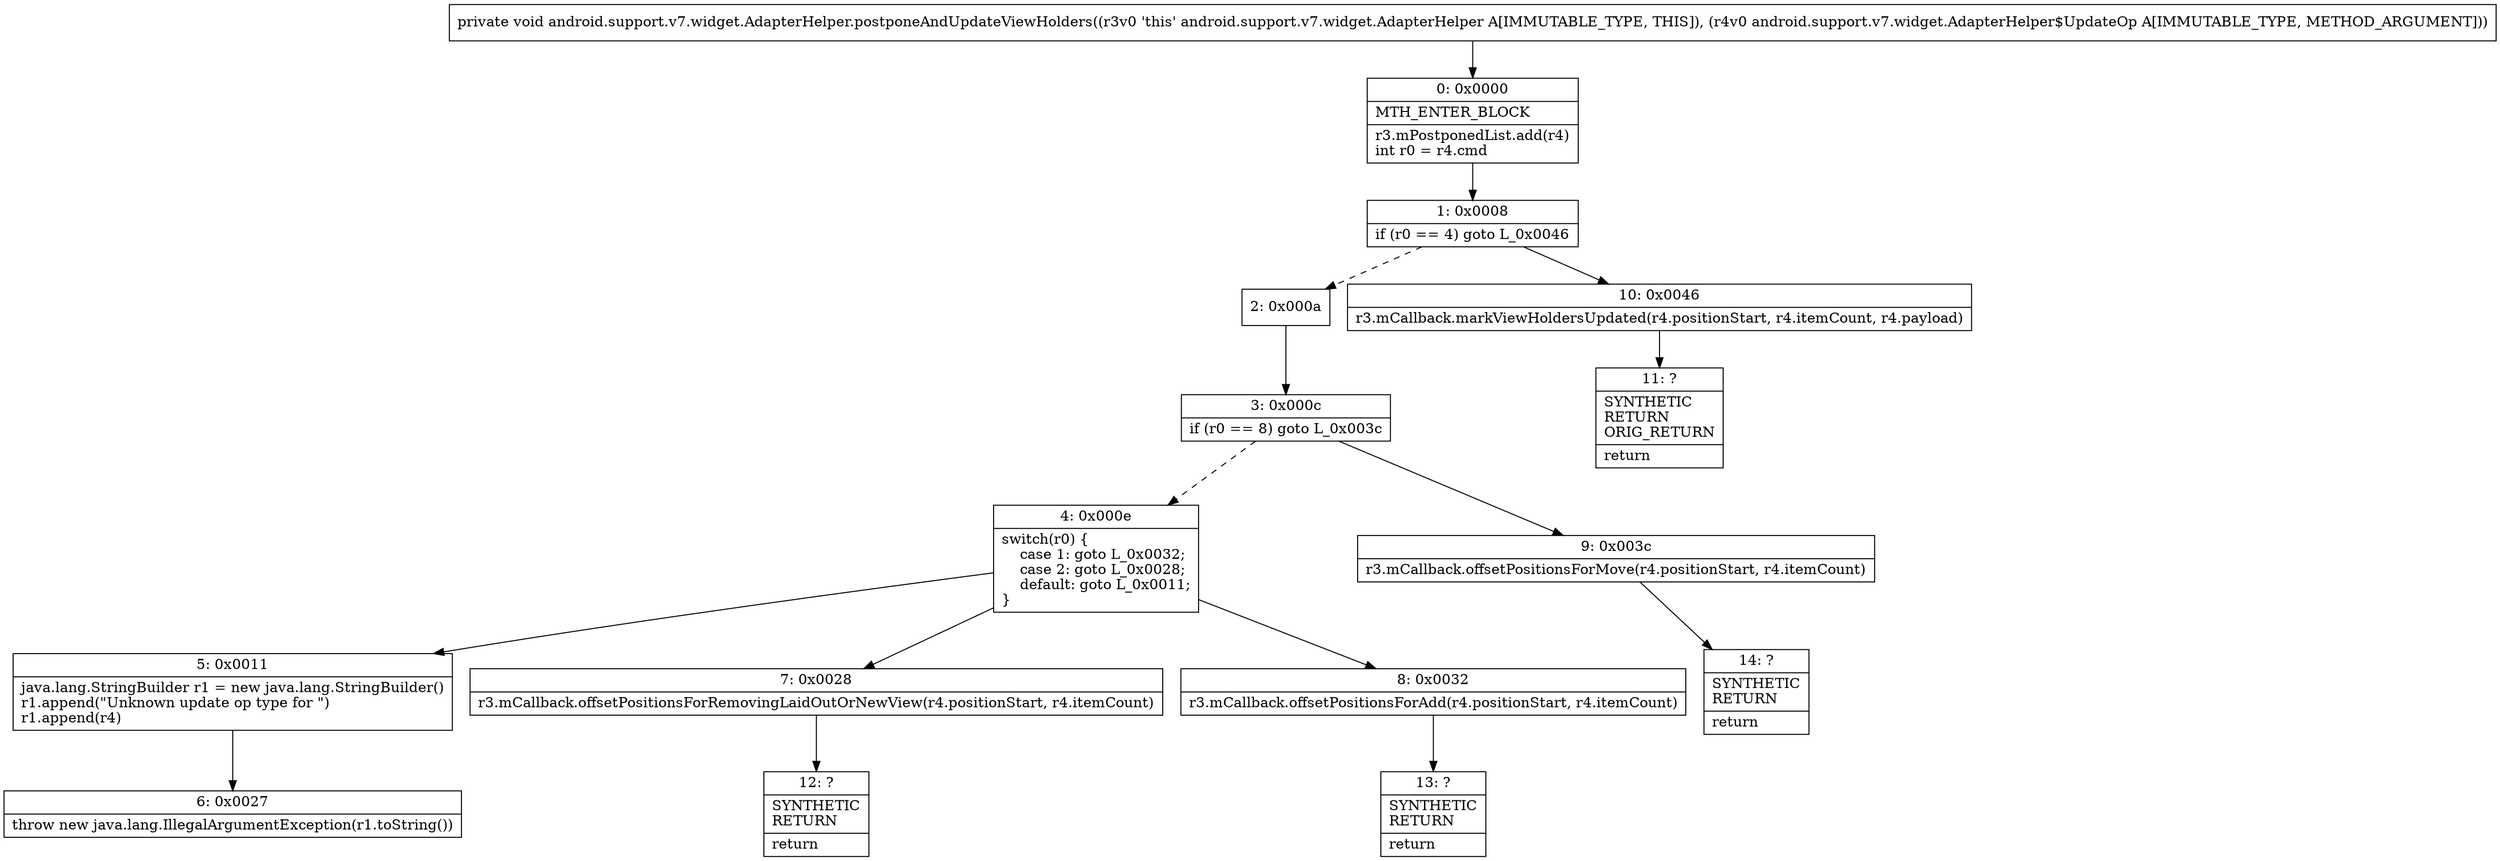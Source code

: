 digraph "CFG forandroid.support.v7.widget.AdapterHelper.postponeAndUpdateViewHolders(Landroid\/support\/v7\/widget\/AdapterHelper$UpdateOp;)V" {
Node_0 [shape=record,label="{0\:\ 0x0000|MTH_ENTER_BLOCK\l|r3.mPostponedList.add(r4)\lint r0 = r4.cmd\l}"];
Node_1 [shape=record,label="{1\:\ 0x0008|if (r0 == 4) goto L_0x0046\l}"];
Node_2 [shape=record,label="{2\:\ 0x000a}"];
Node_3 [shape=record,label="{3\:\ 0x000c|if (r0 == 8) goto L_0x003c\l}"];
Node_4 [shape=record,label="{4\:\ 0x000e|switch(r0) \{\l    case 1: goto L_0x0032;\l    case 2: goto L_0x0028;\l    default: goto L_0x0011;\l\}\l}"];
Node_5 [shape=record,label="{5\:\ 0x0011|java.lang.StringBuilder r1 = new java.lang.StringBuilder()\lr1.append(\"Unknown update op type for \")\lr1.append(r4)\l}"];
Node_6 [shape=record,label="{6\:\ 0x0027|throw new java.lang.IllegalArgumentException(r1.toString())\l}"];
Node_7 [shape=record,label="{7\:\ 0x0028|r3.mCallback.offsetPositionsForRemovingLaidOutOrNewView(r4.positionStart, r4.itemCount)\l}"];
Node_8 [shape=record,label="{8\:\ 0x0032|r3.mCallback.offsetPositionsForAdd(r4.positionStart, r4.itemCount)\l}"];
Node_9 [shape=record,label="{9\:\ 0x003c|r3.mCallback.offsetPositionsForMove(r4.positionStart, r4.itemCount)\l}"];
Node_10 [shape=record,label="{10\:\ 0x0046|r3.mCallback.markViewHoldersUpdated(r4.positionStart, r4.itemCount, r4.payload)\l}"];
Node_11 [shape=record,label="{11\:\ ?|SYNTHETIC\lRETURN\lORIG_RETURN\l|return\l}"];
Node_12 [shape=record,label="{12\:\ ?|SYNTHETIC\lRETURN\l|return\l}"];
Node_13 [shape=record,label="{13\:\ ?|SYNTHETIC\lRETURN\l|return\l}"];
Node_14 [shape=record,label="{14\:\ ?|SYNTHETIC\lRETURN\l|return\l}"];
MethodNode[shape=record,label="{private void android.support.v7.widget.AdapterHelper.postponeAndUpdateViewHolders((r3v0 'this' android.support.v7.widget.AdapterHelper A[IMMUTABLE_TYPE, THIS]), (r4v0 android.support.v7.widget.AdapterHelper$UpdateOp A[IMMUTABLE_TYPE, METHOD_ARGUMENT])) }"];
MethodNode -> Node_0;
Node_0 -> Node_1;
Node_1 -> Node_2[style=dashed];
Node_1 -> Node_10;
Node_2 -> Node_3;
Node_3 -> Node_4[style=dashed];
Node_3 -> Node_9;
Node_4 -> Node_5;
Node_4 -> Node_7;
Node_4 -> Node_8;
Node_5 -> Node_6;
Node_7 -> Node_12;
Node_8 -> Node_13;
Node_9 -> Node_14;
Node_10 -> Node_11;
}

